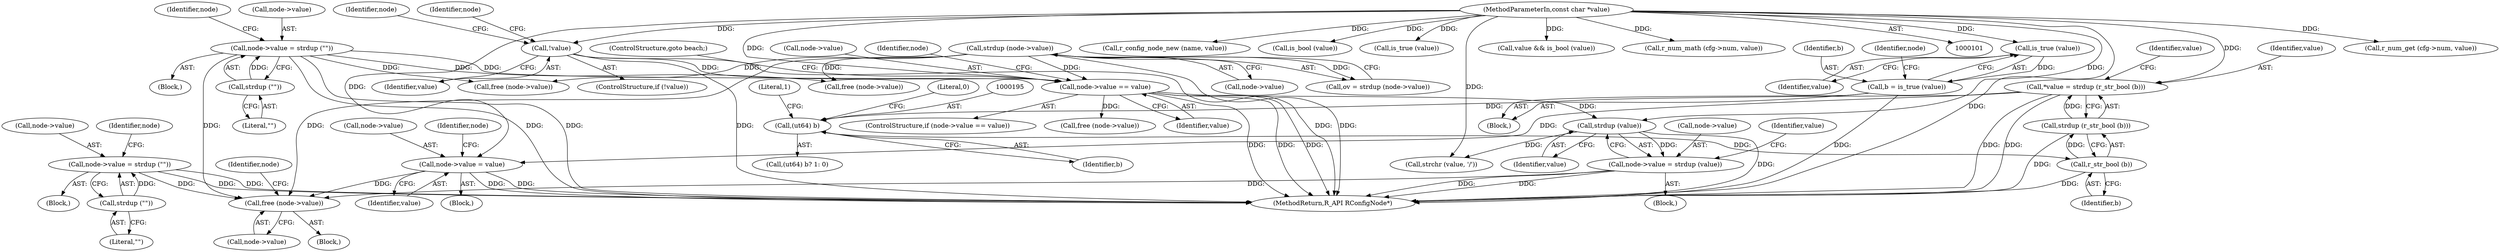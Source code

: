 digraph "0_radare2_f85bc674b2a2256a364fe796351bc1971e106005@API" {
"1000400" [label="(Call,free (node->value))"];
"1000171" [label="(Call,node->value = strdup (\"\"))"];
"1000175" [label="(Call,strdup (\"\"))"];
"1000252" [label="(Call,node->value = strdup (value))"];
"1000256" [label="(Call,strdup (value))"];
"1000241" [label="(Call,node->value == value)"];
"1000156" [label="(Call,strdup (node->value))"];
"1000220" [label="(Call,!value)"];
"1000104" [label="(MethodParameterIn,const char *value)"];
"1000227" [label="(Call,node->value = strdup (\"\"))"];
"1000231" [label="(Call,strdup (\"\"))"];
"1000212" [label="(Call,node->value = value)"];
"1000200" [label="(Call,*value = strdup (r_str_bool (b)))"];
"1000202" [label="(Call,strdup (r_str_bool (b)))"];
"1000203" [label="(Call,r_str_bool (b))"];
"1000194" [label="(Call,(ut64) b)"];
"1000185" [label="(Call,b = is_true (value))"];
"1000187" [label="(Call,is_true (value))"];
"1000401" [label="(Call,node->value)"];
"1000212" [label="(Call,node->value = value)"];
"1000223" [label="(Call,free (node->value))"];
"1000247" [label="(ControlStructure,goto beach;)"];
"1000204" [label="(Identifier,b)"];
"1000221" [label="(Identifier,value)"];
"1000400" [label="(Call,free (node->value))"];
"1000272" [label="(Call,r_num_get (cfg->num, value))"];
"1000220" [label="(Call,!value)"];
"1000213" [label="(Call,node->value)"];
"1000186" [label="(Identifier,b)"];
"1000196" [label="(Identifier,b)"];
"1000256" [label="(Call,strdup (value))"];
"1000188" [label="(Identifier,value)"];
"1000200" [label="(Call,*value = strdup (r_str_bool (b)))"];
"1000193" [label="(Call,(ut64) b? 1: 0)"];
"1000389" [label="(Block,)"];
"1000187" [label="(Call,is_true (value))"];
"1000313" [label="(Call,r_config_node_new (name, value))"];
"1000225" [label="(Identifier,node)"];
"1000208" [label="(Call,free (node->value))"];
"1000185" [label="(Call,b = is_true (value))"];
"1000261" [label="(Identifier,value)"];
"1000248" [label="(Call,free (node->value))"];
"1000228" [label="(Call,node->value)"];
"1000253" [label="(Call,node->value)"];
"1000372" [label="(Identifier,node)"];
"1000322" [label="(Call,is_bool (value))"];
"1000206" [label="(Identifier,value)"];
"1000191" [label="(Identifier,node)"];
"1000166" [label="(Block,)"];
"1000335" [label="(Call,is_true (value))"];
"1000202" [label="(Call,strdup (r_str_bool (b)))"];
"1000203" [label="(Call,r_str_bool (b))"];
"1000235" [label="(Identifier,node)"];
"1000245" [label="(Identifier,value)"];
"1000240" [label="(ControlStructure,if (node->value == value))"];
"1000154" [label="(Call,ov = strdup (node->value))"];
"1000216" [label="(Identifier,value)"];
"1000242" [label="(Call,node->value)"];
"1000194" [label="(Call,(ut64) b)"];
"1000243" [label="(Identifier,node)"];
"1000197" [label="(Literal,1)"];
"1000264" [label="(Call,strchr (value, '/'))"];
"1000207" [label="(Block,)"];
"1000180" [label="(Identifier,node)"];
"1000227" [label="(Call,node->value = strdup (\"\"))"];
"1000241" [label="(Call,node->value == value)"];
"1000418" [label="(MethodReturn,R_API RConfigNode*)"];
"1000156" [label="(Call,strdup (node->value))"];
"1000257" [label="(Identifier,value)"];
"1000104" [label="(MethodParameterIn,const char *value)"];
"1000232" [label="(Literal,\"\")"];
"1000219" [label="(ControlStructure,if (!value))"];
"1000176" [label="(Literal,\"\")"];
"1000198" [label="(Literal,0)"];
"1000320" [label="(Call,value && is_bool (value))"];
"1000283" [label="(Call,r_num_math (cfg->num, value))"];
"1000171" [label="(Call,node->value = strdup (\"\"))"];
"1000172" [label="(Call,node->value)"];
"1000239" [label="(Block,)"];
"1000175" [label="(Call,strdup (\"\"))"];
"1000250" [label="(Identifier,node)"];
"1000231" [label="(Call,strdup (\"\"))"];
"1000201" [label="(Identifier,value)"];
"1000183" [label="(Block,)"];
"1000222" [label="(Block,)"];
"1000406" [label="(Identifier,node)"];
"1000157" [label="(Call,node->value)"];
"1000252" [label="(Call,node->value = strdup (value))"];
"1000400" -> "1000389"  [label="AST: "];
"1000400" -> "1000401"  [label="CFG: "];
"1000401" -> "1000400"  [label="AST: "];
"1000406" -> "1000400"  [label="CFG: "];
"1000171" -> "1000400"  [label="DDG: "];
"1000252" -> "1000400"  [label="DDG: "];
"1000156" -> "1000400"  [label="DDG: "];
"1000227" -> "1000400"  [label="DDG: "];
"1000212" -> "1000400"  [label="DDG: "];
"1000171" -> "1000166"  [label="AST: "];
"1000171" -> "1000175"  [label="CFG: "];
"1000172" -> "1000171"  [label="AST: "];
"1000175" -> "1000171"  [label="AST: "];
"1000180" -> "1000171"  [label="CFG: "];
"1000171" -> "1000418"  [label="DDG: "];
"1000171" -> "1000418"  [label="DDG: "];
"1000175" -> "1000171"  [label="DDG: "];
"1000171" -> "1000208"  [label="DDG: "];
"1000171" -> "1000223"  [label="DDG: "];
"1000171" -> "1000241"  [label="DDG: "];
"1000175" -> "1000176"  [label="CFG: "];
"1000176" -> "1000175"  [label="AST: "];
"1000252" -> "1000239"  [label="AST: "];
"1000252" -> "1000256"  [label="CFG: "];
"1000253" -> "1000252"  [label="AST: "];
"1000256" -> "1000252"  [label="AST: "];
"1000261" -> "1000252"  [label="CFG: "];
"1000252" -> "1000418"  [label="DDG: "];
"1000252" -> "1000418"  [label="DDG: "];
"1000256" -> "1000252"  [label="DDG: "];
"1000256" -> "1000257"  [label="CFG: "];
"1000257" -> "1000256"  [label="AST: "];
"1000256" -> "1000418"  [label="DDG: "];
"1000241" -> "1000256"  [label="DDG: "];
"1000104" -> "1000256"  [label="DDG: "];
"1000256" -> "1000264"  [label="DDG: "];
"1000241" -> "1000240"  [label="AST: "];
"1000241" -> "1000245"  [label="CFG: "];
"1000242" -> "1000241"  [label="AST: "];
"1000245" -> "1000241"  [label="AST: "];
"1000247" -> "1000241"  [label="CFG: "];
"1000250" -> "1000241"  [label="CFG: "];
"1000241" -> "1000418"  [label="DDG: "];
"1000241" -> "1000418"  [label="DDG: "];
"1000241" -> "1000418"  [label="DDG: "];
"1000156" -> "1000241"  [label="DDG: "];
"1000220" -> "1000241"  [label="DDG: "];
"1000104" -> "1000241"  [label="DDG: "];
"1000241" -> "1000248"  [label="DDG: "];
"1000156" -> "1000154"  [label="AST: "];
"1000156" -> "1000157"  [label="CFG: "];
"1000157" -> "1000156"  [label="AST: "];
"1000154" -> "1000156"  [label="CFG: "];
"1000156" -> "1000418"  [label="DDG: "];
"1000156" -> "1000154"  [label="DDG: "];
"1000156" -> "1000208"  [label="DDG: "];
"1000156" -> "1000223"  [label="DDG: "];
"1000220" -> "1000219"  [label="AST: "];
"1000220" -> "1000221"  [label="CFG: "];
"1000221" -> "1000220"  [label="AST: "];
"1000225" -> "1000220"  [label="CFG: "];
"1000243" -> "1000220"  [label="CFG: "];
"1000220" -> "1000418"  [label="DDG: "];
"1000220" -> "1000418"  [label="DDG: "];
"1000104" -> "1000220"  [label="DDG: "];
"1000104" -> "1000101"  [label="AST: "];
"1000104" -> "1000418"  [label="DDG: "];
"1000104" -> "1000187"  [label="DDG: "];
"1000104" -> "1000200"  [label="DDG: "];
"1000104" -> "1000212"  [label="DDG: "];
"1000104" -> "1000264"  [label="DDG: "];
"1000104" -> "1000272"  [label="DDG: "];
"1000104" -> "1000283"  [label="DDG: "];
"1000104" -> "1000313"  [label="DDG: "];
"1000104" -> "1000320"  [label="DDG: "];
"1000104" -> "1000322"  [label="DDG: "];
"1000104" -> "1000335"  [label="DDG: "];
"1000227" -> "1000222"  [label="AST: "];
"1000227" -> "1000231"  [label="CFG: "];
"1000228" -> "1000227"  [label="AST: "];
"1000231" -> "1000227"  [label="AST: "];
"1000235" -> "1000227"  [label="CFG: "];
"1000227" -> "1000418"  [label="DDG: "];
"1000227" -> "1000418"  [label="DDG: "];
"1000231" -> "1000227"  [label="DDG: "];
"1000231" -> "1000232"  [label="CFG: "];
"1000232" -> "1000231"  [label="AST: "];
"1000212" -> "1000207"  [label="AST: "];
"1000212" -> "1000216"  [label="CFG: "];
"1000213" -> "1000212"  [label="AST: "];
"1000216" -> "1000212"  [label="AST: "];
"1000372" -> "1000212"  [label="CFG: "];
"1000212" -> "1000418"  [label="DDG: "];
"1000212" -> "1000418"  [label="DDG: "];
"1000200" -> "1000212"  [label="DDG: "];
"1000200" -> "1000183"  [label="AST: "];
"1000200" -> "1000202"  [label="CFG: "];
"1000201" -> "1000200"  [label="AST: "];
"1000202" -> "1000200"  [label="AST: "];
"1000206" -> "1000200"  [label="CFG: "];
"1000200" -> "1000418"  [label="DDG: "];
"1000200" -> "1000418"  [label="DDG: "];
"1000202" -> "1000200"  [label="DDG: "];
"1000202" -> "1000203"  [label="CFG: "];
"1000203" -> "1000202"  [label="AST: "];
"1000202" -> "1000418"  [label="DDG: "];
"1000203" -> "1000202"  [label="DDG: "];
"1000203" -> "1000204"  [label="CFG: "];
"1000204" -> "1000203"  [label="AST: "];
"1000203" -> "1000418"  [label="DDG: "];
"1000194" -> "1000203"  [label="DDG: "];
"1000194" -> "1000193"  [label="AST: "];
"1000194" -> "1000196"  [label="CFG: "];
"1000195" -> "1000194"  [label="AST: "];
"1000196" -> "1000194"  [label="AST: "];
"1000197" -> "1000194"  [label="CFG: "];
"1000198" -> "1000194"  [label="CFG: "];
"1000185" -> "1000194"  [label="DDG: "];
"1000185" -> "1000183"  [label="AST: "];
"1000185" -> "1000187"  [label="CFG: "];
"1000186" -> "1000185"  [label="AST: "];
"1000187" -> "1000185"  [label="AST: "];
"1000191" -> "1000185"  [label="CFG: "];
"1000185" -> "1000418"  [label="DDG: "];
"1000187" -> "1000185"  [label="DDG: "];
"1000187" -> "1000188"  [label="CFG: "];
"1000188" -> "1000187"  [label="AST: "];
}
